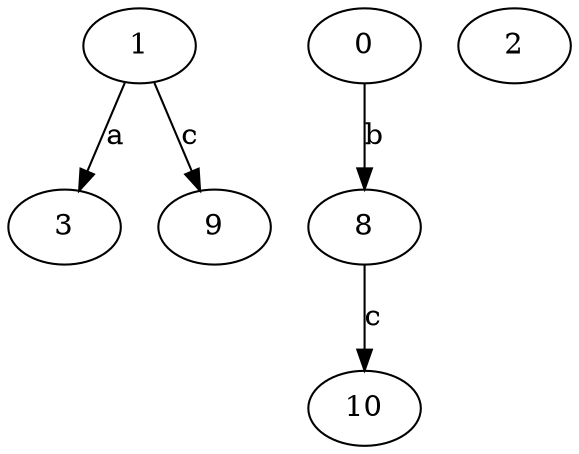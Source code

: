 strict digraph  {
3;
0;
1;
8;
9;
10;
2;
0 -> 8  [label=b];
1 -> 3  [label=a];
1 -> 9  [label=c];
8 -> 10  [label=c];
}

